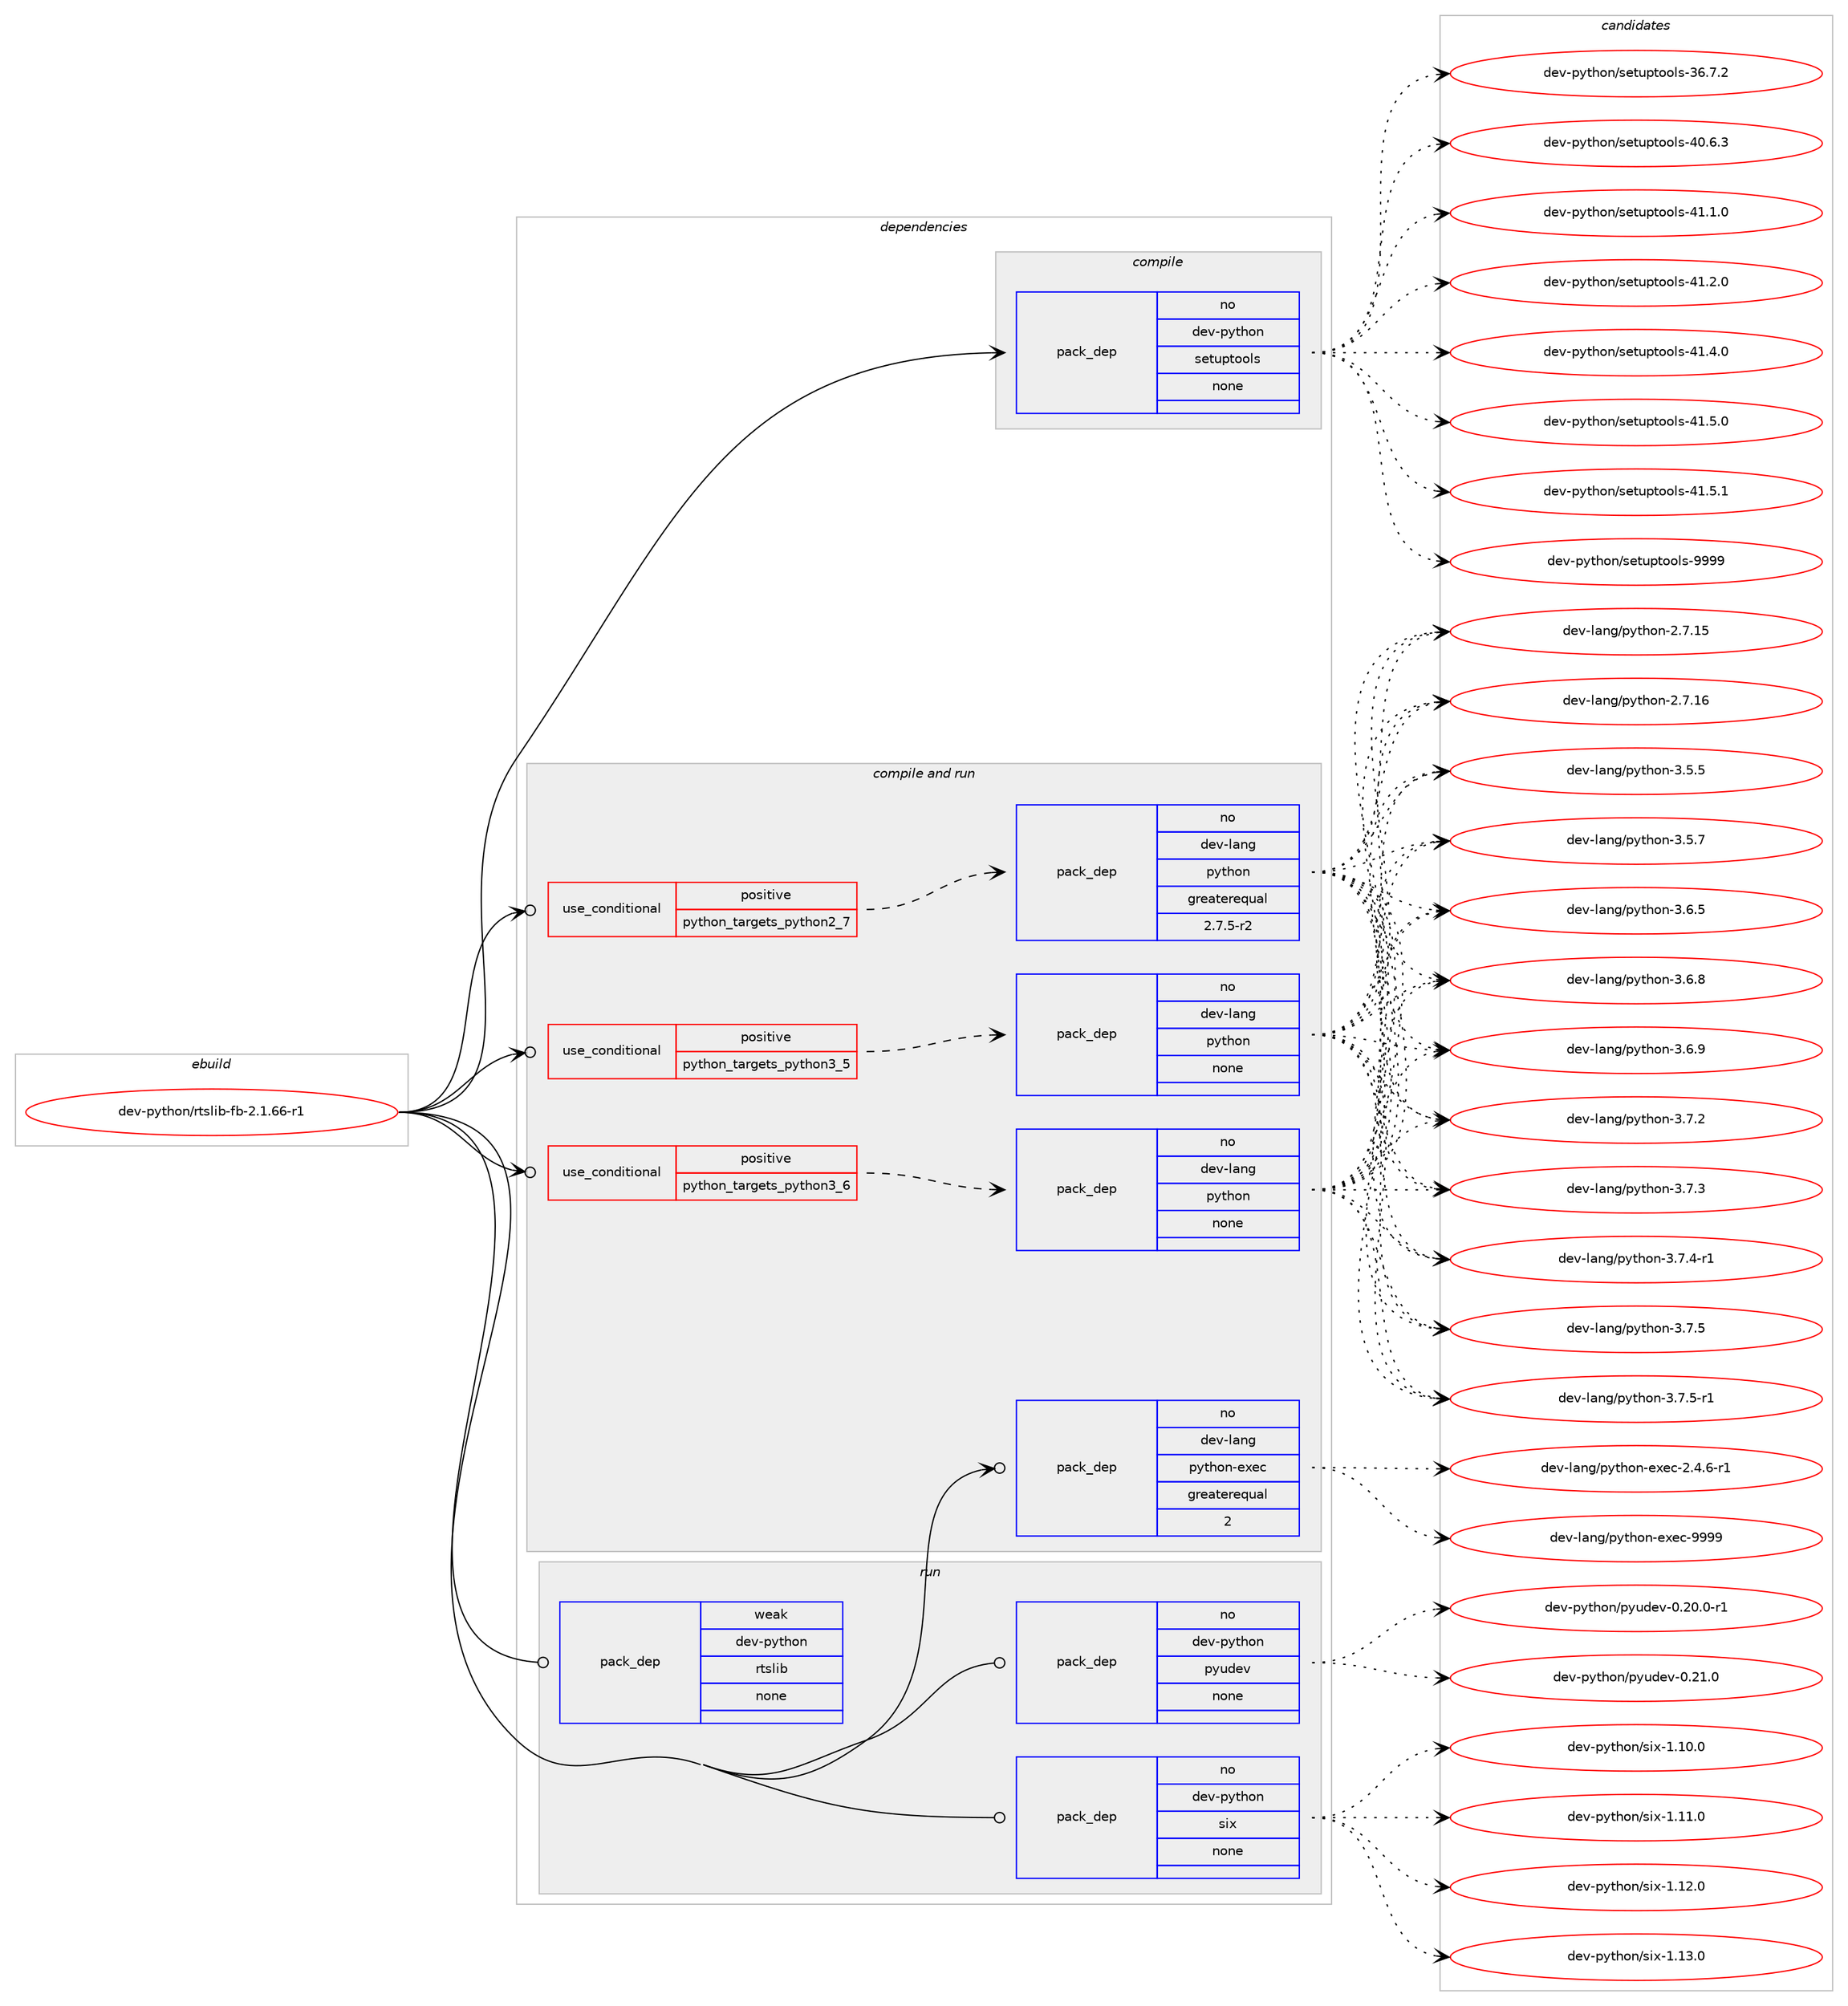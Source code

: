 digraph prolog {

# *************
# Graph options
# *************

newrank=true;
concentrate=true;
compound=true;
graph [rankdir=LR,fontname=Helvetica,fontsize=10,ranksep=1.5];#, ranksep=2.5, nodesep=0.2];
edge  [arrowhead=vee];
node  [fontname=Helvetica,fontsize=10];

# **********
# The ebuild
# **********

subgraph cluster_leftcol {
color=gray;
rank=same;
label=<<i>ebuild</i>>;
id [label="dev-python/rtslib-fb-2.1.66-r1", color=red, width=4, href="../dev-python/rtslib-fb-2.1.66-r1.svg"];
}

# ****************
# The dependencies
# ****************

subgraph cluster_midcol {
color=gray;
label=<<i>dependencies</i>>;
subgraph cluster_compile {
fillcolor="#eeeeee";
style=filled;
label=<<i>compile</i>>;
subgraph pack475263 {
dependency636086 [label=<<TABLE BORDER="0" CELLBORDER="1" CELLSPACING="0" CELLPADDING="4" WIDTH="220"><TR><TD ROWSPAN="6" CELLPADDING="30">pack_dep</TD></TR><TR><TD WIDTH="110">no</TD></TR><TR><TD>dev-python</TD></TR><TR><TD>setuptools</TD></TR><TR><TD>none</TD></TR><TR><TD></TD></TR></TABLE>>, shape=none, color=blue];
}
id:e -> dependency636086:w [weight=20,style="solid",arrowhead="vee"];
}
subgraph cluster_compileandrun {
fillcolor="#eeeeee";
style=filled;
label=<<i>compile and run</i>>;
subgraph cond148942 {
dependency636087 [label=<<TABLE BORDER="0" CELLBORDER="1" CELLSPACING="0" CELLPADDING="4"><TR><TD ROWSPAN="3" CELLPADDING="10">use_conditional</TD></TR><TR><TD>positive</TD></TR><TR><TD>python_targets_python2_7</TD></TR></TABLE>>, shape=none, color=red];
subgraph pack475264 {
dependency636088 [label=<<TABLE BORDER="0" CELLBORDER="1" CELLSPACING="0" CELLPADDING="4" WIDTH="220"><TR><TD ROWSPAN="6" CELLPADDING="30">pack_dep</TD></TR><TR><TD WIDTH="110">no</TD></TR><TR><TD>dev-lang</TD></TR><TR><TD>python</TD></TR><TR><TD>greaterequal</TD></TR><TR><TD>2.7.5-r2</TD></TR></TABLE>>, shape=none, color=blue];
}
dependency636087:e -> dependency636088:w [weight=20,style="dashed",arrowhead="vee"];
}
id:e -> dependency636087:w [weight=20,style="solid",arrowhead="odotvee"];
subgraph cond148943 {
dependency636089 [label=<<TABLE BORDER="0" CELLBORDER="1" CELLSPACING="0" CELLPADDING="4"><TR><TD ROWSPAN="3" CELLPADDING="10">use_conditional</TD></TR><TR><TD>positive</TD></TR><TR><TD>python_targets_python3_5</TD></TR></TABLE>>, shape=none, color=red];
subgraph pack475265 {
dependency636090 [label=<<TABLE BORDER="0" CELLBORDER="1" CELLSPACING="0" CELLPADDING="4" WIDTH="220"><TR><TD ROWSPAN="6" CELLPADDING="30">pack_dep</TD></TR><TR><TD WIDTH="110">no</TD></TR><TR><TD>dev-lang</TD></TR><TR><TD>python</TD></TR><TR><TD>none</TD></TR><TR><TD></TD></TR></TABLE>>, shape=none, color=blue];
}
dependency636089:e -> dependency636090:w [weight=20,style="dashed",arrowhead="vee"];
}
id:e -> dependency636089:w [weight=20,style="solid",arrowhead="odotvee"];
subgraph cond148944 {
dependency636091 [label=<<TABLE BORDER="0" CELLBORDER="1" CELLSPACING="0" CELLPADDING="4"><TR><TD ROWSPAN="3" CELLPADDING="10">use_conditional</TD></TR><TR><TD>positive</TD></TR><TR><TD>python_targets_python3_6</TD></TR></TABLE>>, shape=none, color=red];
subgraph pack475266 {
dependency636092 [label=<<TABLE BORDER="0" CELLBORDER="1" CELLSPACING="0" CELLPADDING="4" WIDTH="220"><TR><TD ROWSPAN="6" CELLPADDING="30">pack_dep</TD></TR><TR><TD WIDTH="110">no</TD></TR><TR><TD>dev-lang</TD></TR><TR><TD>python</TD></TR><TR><TD>none</TD></TR><TR><TD></TD></TR></TABLE>>, shape=none, color=blue];
}
dependency636091:e -> dependency636092:w [weight=20,style="dashed",arrowhead="vee"];
}
id:e -> dependency636091:w [weight=20,style="solid",arrowhead="odotvee"];
subgraph pack475267 {
dependency636093 [label=<<TABLE BORDER="0" CELLBORDER="1" CELLSPACING="0" CELLPADDING="4" WIDTH="220"><TR><TD ROWSPAN="6" CELLPADDING="30">pack_dep</TD></TR><TR><TD WIDTH="110">no</TD></TR><TR><TD>dev-lang</TD></TR><TR><TD>python-exec</TD></TR><TR><TD>greaterequal</TD></TR><TR><TD>2</TD></TR></TABLE>>, shape=none, color=blue];
}
id:e -> dependency636093:w [weight=20,style="solid",arrowhead="odotvee"];
}
subgraph cluster_run {
fillcolor="#eeeeee";
style=filled;
label=<<i>run</i>>;
subgraph pack475268 {
dependency636094 [label=<<TABLE BORDER="0" CELLBORDER="1" CELLSPACING="0" CELLPADDING="4" WIDTH="220"><TR><TD ROWSPAN="6" CELLPADDING="30">pack_dep</TD></TR><TR><TD WIDTH="110">no</TD></TR><TR><TD>dev-python</TD></TR><TR><TD>pyudev</TD></TR><TR><TD>none</TD></TR><TR><TD></TD></TR></TABLE>>, shape=none, color=blue];
}
id:e -> dependency636094:w [weight=20,style="solid",arrowhead="odot"];
subgraph pack475269 {
dependency636095 [label=<<TABLE BORDER="0" CELLBORDER="1" CELLSPACING="0" CELLPADDING="4" WIDTH="220"><TR><TD ROWSPAN="6" CELLPADDING="30">pack_dep</TD></TR><TR><TD WIDTH="110">no</TD></TR><TR><TD>dev-python</TD></TR><TR><TD>six</TD></TR><TR><TD>none</TD></TR><TR><TD></TD></TR></TABLE>>, shape=none, color=blue];
}
id:e -> dependency636095:w [weight=20,style="solid",arrowhead="odot"];
subgraph pack475270 {
dependency636096 [label=<<TABLE BORDER="0" CELLBORDER="1" CELLSPACING="0" CELLPADDING="4" WIDTH="220"><TR><TD ROWSPAN="6" CELLPADDING="30">pack_dep</TD></TR><TR><TD WIDTH="110">weak</TD></TR><TR><TD>dev-python</TD></TR><TR><TD>rtslib</TD></TR><TR><TD>none</TD></TR><TR><TD></TD></TR></TABLE>>, shape=none, color=blue];
}
id:e -> dependency636096:w [weight=20,style="solid",arrowhead="odot"];
}
}

# **************
# The candidates
# **************

subgraph cluster_choices {
rank=same;
color=gray;
label=<<i>candidates</i>>;

subgraph choice475263 {
color=black;
nodesep=1;
choice100101118451121211161041111104711510111611711211611111110811545515446554650 [label="dev-python/setuptools-36.7.2", color=red, width=4,href="../dev-python/setuptools-36.7.2.svg"];
choice100101118451121211161041111104711510111611711211611111110811545524846544651 [label="dev-python/setuptools-40.6.3", color=red, width=4,href="../dev-python/setuptools-40.6.3.svg"];
choice100101118451121211161041111104711510111611711211611111110811545524946494648 [label="dev-python/setuptools-41.1.0", color=red, width=4,href="../dev-python/setuptools-41.1.0.svg"];
choice100101118451121211161041111104711510111611711211611111110811545524946504648 [label="dev-python/setuptools-41.2.0", color=red, width=4,href="../dev-python/setuptools-41.2.0.svg"];
choice100101118451121211161041111104711510111611711211611111110811545524946524648 [label="dev-python/setuptools-41.4.0", color=red, width=4,href="../dev-python/setuptools-41.4.0.svg"];
choice100101118451121211161041111104711510111611711211611111110811545524946534648 [label="dev-python/setuptools-41.5.0", color=red, width=4,href="../dev-python/setuptools-41.5.0.svg"];
choice100101118451121211161041111104711510111611711211611111110811545524946534649 [label="dev-python/setuptools-41.5.1", color=red, width=4,href="../dev-python/setuptools-41.5.1.svg"];
choice10010111845112121116104111110471151011161171121161111111081154557575757 [label="dev-python/setuptools-9999", color=red, width=4,href="../dev-python/setuptools-9999.svg"];
dependency636086:e -> choice100101118451121211161041111104711510111611711211611111110811545515446554650:w [style=dotted,weight="100"];
dependency636086:e -> choice100101118451121211161041111104711510111611711211611111110811545524846544651:w [style=dotted,weight="100"];
dependency636086:e -> choice100101118451121211161041111104711510111611711211611111110811545524946494648:w [style=dotted,weight="100"];
dependency636086:e -> choice100101118451121211161041111104711510111611711211611111110811545524946504648:w [style=dotted,weight="100"];
dependency636086:e -> choice100101118451121211161041111104711510111611711211611111110811545524946524648:w [style=dotted,weight="100"];
dependency636086:e -> choice100101118451121211161041111104711510111611711211611111110811545524946534648:w [style=dotted,weight="100"];
dependency636086:e -> choice100101118451121211161041111104711510111611711211611111110811545524946534649:w [style=dotted,weight="100"];
dependency636086:e -> choice10010111845112121116104111110471151011161171121161111111081154557575757:w [style=dotted,weight="100"];
}
subgraph choice475264 {
color=black;
nodesep=1;
choice10010111845108971101034711212111610411111045504655464953 [label="dev-lang/python-2.7.15", color=red, width=4,href="../dev-lang/python-2.7.15.svg"];
choice10010111845108971101034711212111610411111045504655464954 [label="dev-lang/python-2.7.16", color=red, width=4,href="../dev-lang/python-2.7.16.svg"];
choice100101118451089711010347112121116104111110455146534653 [label="dev-lang/python-3.5.5", color=red, width=4,href="../dev-lang/python-3.5.5.svg"];
choice100101118451089711010347112121116104111110455146534655 [label="dev-lang/python-3.5.7", color=red, width=4,href="../dev-lang/python-3.5.7.svg"];
choice100101118451089711010347112121116104111110455146544653 [label="dev-lang/python-3.6.5", color=red, width=4,href="../dev-lang/python-3.6.5.svg"];
choice100101118451089711010347112121116104111110455146544656 [label="dev-lang/python-3.6.8", color=red, width=4,href="../dev-lang/python-3.6.8.svg"];
choice100101118451089711010347112121116104111110455146544657 [label="dev-lang/python-3.6.9", color=red, width=4,href="../dev-lang/python-3.6.9.svg"];
choice100101118451089711010347112121116104111110455146554650 [label="dev-lang/python-3.7.2", color=red, width=4,href="../dev-lang/python-3.7.2.svg"];
choice100101118451089711010347112121116104111110455146554651 [label="dev-lang/python-3.7.3", color=red, width=4,href="../dev-lang/python-3.7.3.svg"];
choice1001011184510897110103471121211161041111104551465546524511449 [label="dev-lang/python-3.7.4-r1", color=red, width=4,href="../dev-lang/python-3.7.4-r1.svg"];
choice100101118451089711010347112121116104111110455146554653 [label="dev-lang/python-3.7.5", color=red, width=4,href="../dev-lang/python-3.7.5.svg"];
choice1001011184510897110103471121211161041111104551465546534511449 [label="dev-lang/python-3.7.5-r1", color=red, width=4,href="../dev-lang/python-3.7.5-r1.svg"];
dependency636088:e -> choice10010111845108971101034711212111610411111045504655464953:w [style=dotted,weight="100"];
dependency636088:e -> choice10010111845108971101034711212111610411111045504655464954:w [style=dotted,weight="100"];
dependency636088:e -> choice100101118451089711010347112121116104111110455146534653:w [style=dotted,weight="100"];
dependency636088:e -> choice100101118451089711010347112121116104111110455146534655:w [style=dotted,weight="100"];
dependency636088:e -> choice100101118451089711010347112121116104111110455146544653:w [style=dotted,weight="100"];
dependency636088:e -> choice100101118451089711010347112121116104111110455146544656:w [style=dotted,weight="100"];
dependency636088:e -> choice100101118451089711010347112121116104111110455146544657:w [style=dotted,weight="100"];
dependency636088:e -> choice100101118451089711010347112121116104111110455146554650:w [style=dotted,weight="100"];
dependency636088:e -> choice100101118451089711010347112121116104111110455146554651:w [style=dotted,weight="100"];
dependency636088:e -> choice1001011184510897110103471121211161041111104551465546524511449:w [style=dotted,weight="100"];
dependency636088:e -> choice100101118451089711010347112121116104111110455146554653:w [style=dotted,weight="100"];
dependency636088:e -> choice1001011184510897110103471121211161041111104551465546534511449:w [style=dotted,weight="100"];
}
subgraph choice475265 {
color=black;
nodesep=1;
choice10010111845108971101034711212111610411111045504655464953 [label="dev-lang/python-2.7.15", color=red, width=4,href="../dev-lang/python-2.7.15.svg"];
choice10010111845108971101034711212111610411111045504655464954 [label="dev-lang/python-2.7.16", color=red, width=4,href="../dev-lang/python-2.7.16.svg"];
choice100101118451089711010347112121116104111110455146534653 [label="dev-lang/python-3.5.5", color=red, width=4,href="../dev-lang/python-3.5.5.svg"];
choice100101118451089711010347112121116104111110455146534655 [label="dev-lang/python-3.5.7", color=red, width=4,href="../dev-lang/python-3.5.7.svg"];
choice100101118451089711010347112121116104111110455146544653 [label="dev-lang/python-3.6.5", color=red, width=4,href="../dev-lang/python-3.6.5.svg"];
choice100101118451089711010347112121116104111110455146544656 [label="dev-lang/python-3.6.8", color=red, width=4,href="../dev-lang/python-3.6.8.svg"];
choice100101118451089711010347112121116104111110455146544657 [label="dev-lang/python-3.6.9", color=red, width=4,href="../dev-lang/python-3.6.9.svg"];
choice100101118451089711010347112121116104111110455146554650 [label="dev-lang/python-3.7.2", color=red, width=4,href="../dev-lang/python-3.7.2.svg"];
choice100101118451089711010347112121116104111110455146554651 [label="dev-lang/python-3.7.3", color=red, width=4,href="../dev-lang/python-3.7.3.svg"];
choice1001011184510897110103471121211161041111104551465546524511449 [label="dev-lang/python-3.7.4-r1", color=red, width=4,href="../dev-lang/python-3.7.4-r1.svg"];
choice100101118451089711010347112121116104111110455146554653 [label="dev-lang/python-3.7.5", color=red, width=4,href="../dev-lang/python-3.7.5.svg"];
choice1001011184510897110103471121211161041111104551465546534511449 [label="dev-lang/python-3.7.5-r1", color=red, width=4,href="../dev-lang/python-3.7.5-r1.svg"];
dependency636090:e -> choice10010111845108971101034711212111610411111045504655464953:w [style=dotted,weight="100"];
dependency636090:e -> choice10010111845108971101034711212111610411111045504655464954:w [style=dotted,weight="100"];
dependency636090:e -> choice100101118451089711010347112121116104111110455146534653:w [style=dotted,weight="100"];
dependency636090:e -> choice100101118451089711010347112121116104111110455146534655:w [style=dotted,weight="100"];
dependency636090:e -> choice100101118451089711010347112121116104111110455146544653:w [style=dotted,weight="100"];
dependency636090:e -> choice100101118451089711010347112121116104111110455146544656:w [style=dotted,weight="100"];
dependency636090:e -> choice100101118451089711010347112121116104111110455146544657:w [style=dotted,weight="100"];
dependency636090:e -> choice100101118451089711010347112121116104111110455146554650:w [style=dotted,weight="100"];
dependency636090:e -> choice100101118451089711010347112121116104111110455146554651:w [style=dotted,weight="100"];
dependency636090:e -> choice1001011184510897110103471121211161041111104551465546524511449:w [style=dotted,weight="100"];
dependency636090:e -> choice100101118451089711010347112121116104111110455146554653:w [style=dotted,weight="100"];
dependency636090:e -> choice1001011184510897110103471121211161041111104551465546534511449:w [style=dotted,weight="100"];
}
subgraph choice475266 {
color=black;
nodesep=1;
choice10010111845108971101034711212111610411111045504655464953 [label="dev-lang/python-2.7.15", color=red, width=4,href="../dev-lang/python-2.7.15.svg"];
choice10010111845108971101034711212111610411111045504655464954 [label="dev-lang/python-2.7.16", color=red, width=4,href="../dev-lang/python-2.7.16.svg"];
choice100101118451089711010347112121116104111110455146534653 [label="dev-lang/python-3.5.5", color=red, width=4,href="../dev-lang/python-3.5.5.svg"];
choice100101118451089711010347112121116104111110455146534655 [label="dev-lang/python-3.5.7", color=red, width=4,href="../dev-lang/python-3.5.7.svg"];
choice100101118451089711010347112121116104111110455146544653 [label="dev-lang/python-3.6.5", color=red, width=4,href="../dev-lang/python-3.6.5.svg"];
choice100101118451089711010347112121116104111110455146544656 [label="dev-lang/python-3.6.8", color=red, width=4,href="../dev-lang/python-3.6.8.svg"];
choice100101118451089711010347112121116104111110455146544657 [label="dev-lang/python-3.6.9", color=red, width=4,href="../dev-lang/python-3.6.9.svg"];
choice100101118451089711010347112121116104111110455146554650 [label="dev-lang/python-3.7.2", color=red, width=4,href="../dev-lang/python-3.7.2.svg"];
choice100101118451089711010347112121116104111110455146554651 [label="dev-lang/python-3.7.3", color=red, width=4,href="../dev-lang/python-3.7.3.svg"];
choice1001011184510897110103471121211161041111104551465546524511449 [label="dev-lang/python-3.7.4-r1", color=red, width=4,href="../dev-lang/python-3.7.4-r1.svg"];
choice100101118451089711010347112121116104111110455146554653 [label="dev-lang/python-3.7.5", color=red, width=4,href="../dev-lang/python-3.7.5.svg"];
choice1001011184510897110103471121211161041111104551465546534511449 [label="dev-lang/python-3.7.5-r1", color=red, width=4,href="../dev-lang/python-3.7.5-r1.svg"];
dependency636092:e -> choice10010111845108971101034711212111610411111045504655464953:w [style=dotted,weight="100"];
dependency636092:e -> choice10010111845108971101034711212111610411111045504655464954:w [style=dotted,weight="100"];
dependency636092:e -> choice100101118451089711010347112121116104111110455146534653:w [style=dotted,weight="100"];
dependency636092:e -> choice100101118451089711010347112121116104111110455146534655:w [style=dotted,weight="100"];
dependency636092:e -> choice100101118451089711010347112121116104111110455146544653:w [style=dotted,weight="100"];
dependency636092:e -> choice100101118451089711010347112121116104111110455146544656:w [style=dotted,weight="100"];
dependency636092:e -> choice100101118451089711010347112121116104111110455146544657:w [style=dotted,weight="100"];
dependency636092:e -> choice100101118451089711010347112121116104111110455146554650:w [style=dotted,weight="100"];
dependency636092:e -> choice100101118451089711010347112121116104111110455146554651:w [style=dotted,weight="100"];
dependency636092:e -> choice1001011184510897110103471121211161041111104551465546524511449:w [style=dotted,weight="100"];
dependency636092:e -> choice100101118451089711010347112121116104111110455146554653:w [style=dotted,weight="100"];
dependency636092:e -> choice1001011184510897110103471121211161041111104551465546534511449:w [style=dotted,weight="100"];
}
subgraph choice475267 {
color=black;
nodesep=1;
choice10010111845108971101034711212111610411111045101120101994550465246544511449 [label="dev-lang/python-exec-2.4.6-r1", color=red, width=4,href="../dev-lang/python-exec-2.4.6-r1.svg"];
choice10010111845108971101034711212111610411111045101120101994557575757 [label="dev-lang/python-exec-9999", color=red, width=4,href="../dev-lang/python-exec-9999.svg"];
dependency636093:e -> choice10010111845108971101034711212111610411111045101120101994550465246544511449:w [style=dotted,weight="100"];
dependency636093:e -> choice10010111845108971101034711212111610411111045101120101994557575757:w [style=dotted,weight="100"];
}
subgraph choice475268 {
color=black;
nodesep=1;
choice1001011184511212111610411111047112121117100101118454846504846484511449 [label="dev-python/pyudev-0.20.0-r1", color=red, width=4,href="../dev-python/pyudev-0.20.0-r1.svg"];
choice100101118451121211161041111104711212111710010111845484650494648 [label="dev-python/pyudev-0.21.0", color=red, width=4,href="../dev-python/pyudev-0.21.0.svg"];
dependency636094:e -> choice1001011184511212111610411111047112121117100101118454846504846484511449:w [style=dotted,weight="100"];
dependency636094:e -> choice100101118451121211161041111104711212111710010111845484650494648:w [style=dotted,weight="100"];
}
subgraph choice475269 {
color=black;
nodesep=1;
choice100101118451121211161041111104711510512045494649484648 [label="dev-python/six-1.10.0", color=red, width=4,href="../dev-python/six-1.10.0.svg"];
choice100101118451121211161041111104711510512045494649494648 [label="dev-python/six-1.11.0", color=red, width=4,href="../dev-python/six-1.11.0.svg"];
choice100101118451121211161041111104711510512045494649504648 [label="dev-python/six-1.12.0", color=red, width=4,href="../dev-python/six-1.12.0.svg"];
choice100101118451121211161041111104711510512045494649514648 [label="dev-python/six-1.13.0", color=red, width=4,href="../dev-python/six-1.13.0.svg"];
dependency636095:e -> choice100101118451121211161041111104711510512045494649484648:w [style=dotted,weight="100"];
dependency636095:e -> choice100101118451121211161041111104711510512045494649494648:w [style=dotted,weight="100"];
dependency636095:e -> choice100101118451121211161041111104711510512045494649504648:w [style=dotted,weight="100"];
dependency636095:e -> choice100101118451121211161041111104711510512045494649514648:w [style=dotted,weight="100"];
}
subgraph choice475270 {
color=black;
nodesep=1;
}
}

}
